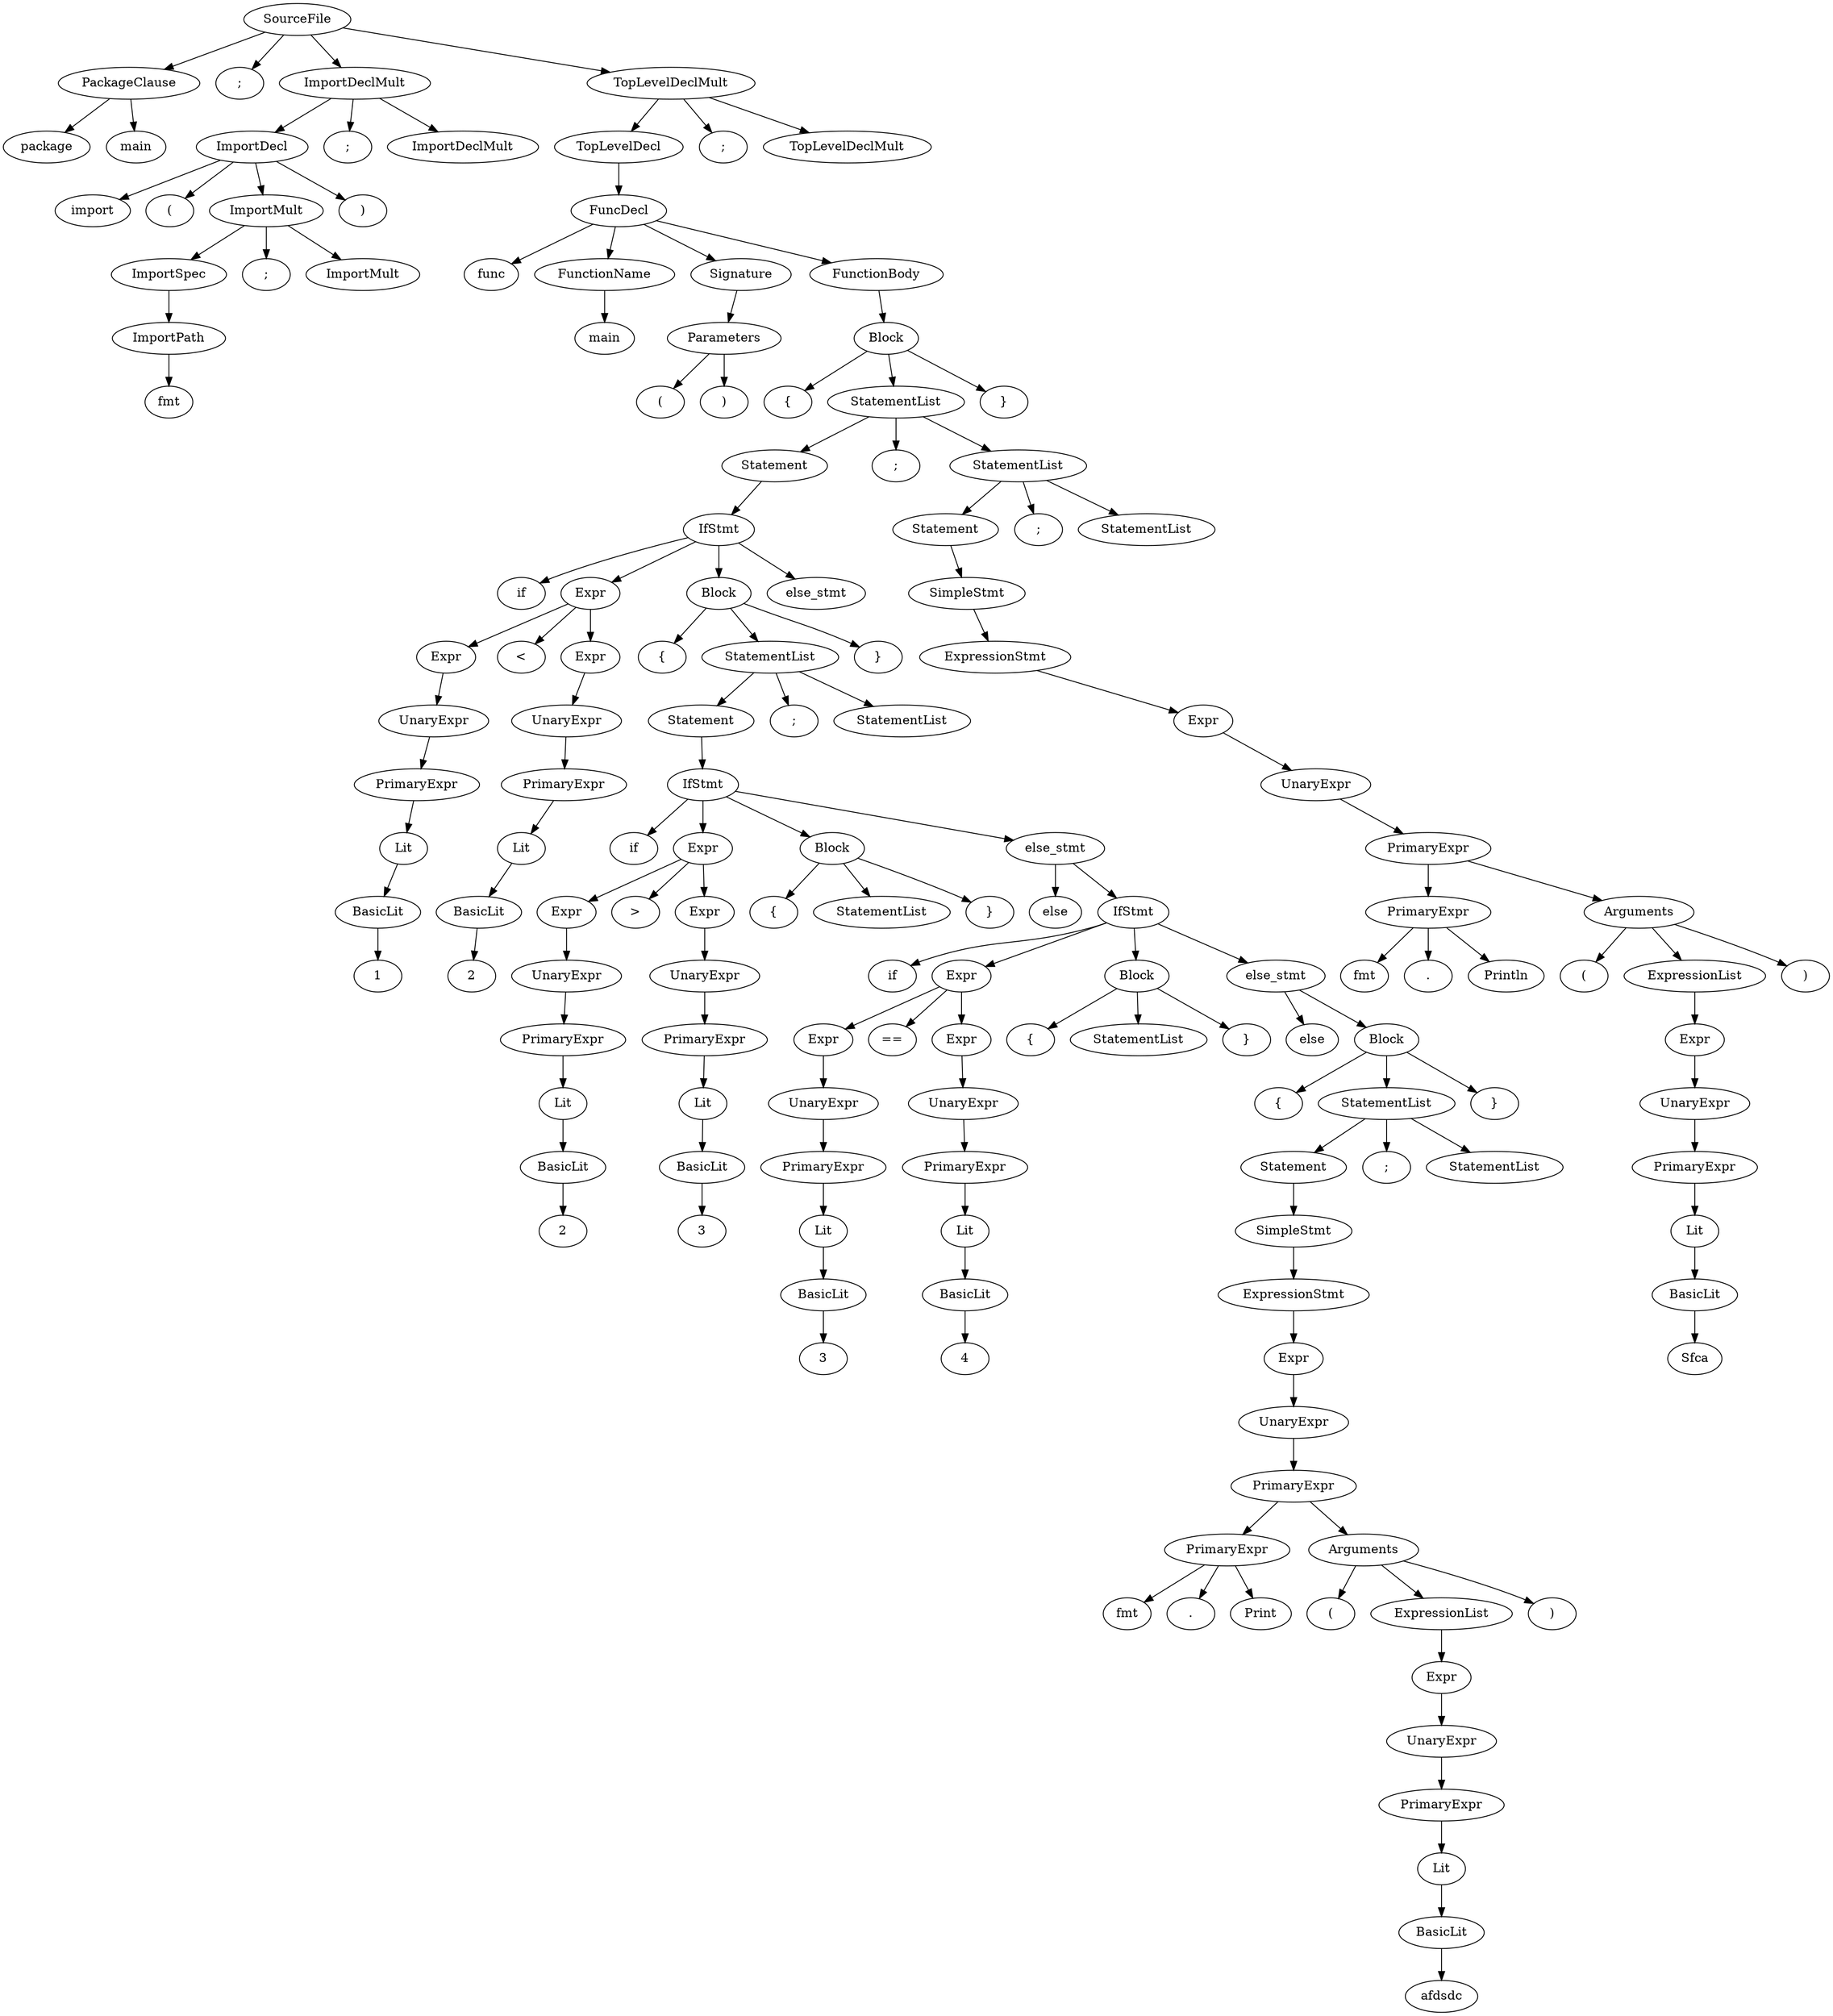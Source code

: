 digraph ParseTree {
0[label="SourceFile"]; 1[label="PackageClause"]; 0->1 ;
1[label="PackageClause"]; 2[label="package"]; 1->2 ;
1[label="PackageClause"]; 3[label="main"]; 1->3 ;
0[label="SourceFile"]; 4[label=";"]; 0->4 ;
0[label="SourceFile"]; 5[label="ImportDeclMult"]; 0->5 ;
5[label="ImportDeclMult"]; 6[label="ImportDecl"]; 5->6 ;
6[label="ImportDecl"]; 7[label="import"]; 6->7 ;
6[label="ImportDecl"]; 8[label="("]; 6->8 ;
6[label="ImportDecl"]; 9[label="ImportMult"]; 6->9 ;
9[label="ImportMult"]; 10[label="ImportSpec"]; 9->10 ;
10[label="ImportSpec"]; 11[label="ImportPath"]; 10->11 ;
11[label="ImportPath"]; 12[label="fmt"]; 11->12 ;
9[label="ImportMult"]; 13[label=";"]; 9->13 ;
9[label="ImportMult"]; 14[label="ImportMult"]; 9->14 ;
6[label="ImportDecl"]; 15[label=")"]; 6->15 ;
5[label="ImportDeclMult"]; 16[label=";"]; 5->16 ;
5[label="ImportDeclMult"]; 17[label="ImportDeclMult"]; 5->17 ;
0[label="SourceFile"]; 18[label="TopLevelDeclMult"]; 0->18 ;
18[label="TopLevelDeclMult"]; 19[label="TopLevelDecl"]; 18->19 ;
19[label="TopLevelDecl"]; 20[label="FuncDecl"]; 19->20 ;
20[label="FuncDecl"]; 21[label="func"]; 20->21 ;
20[label="FuncDecl"]; 22[label="FunctionName"]; 20->22 ;
22[label="FunctionName"]; 23[label="main"]; 22->23 ;
20[label="FuncDecl"]; 24[label="Signature"]; 20->24 ;
24[label="Signature"]; 25[label="Parameters"]; 24->25 ;
25[label="Parameters"]; 26[label="("]; 25->26 ;
25[label="Parameters"]; 27[label=")"]; 25->27 ;
20[label="FuncDecl"]; 28[label="FunctionBody"]; 20->28 ;
28[label="FunctionBody"]; 29[label="Block"]; 28->29 ;
29[label="Block"]; 30[label="{"]; 29->30 ;
29[label="Block"]; 31[label="StatementList"]; 29->31 ;
31[label="StatementList"]; 32[label="Statement"]; 31->32 ;
32[label="Statement"]; 33[label="IfStmt"]; 32->33 ;
33[label="IfStmt"]; 34[label="if"]; 33->34 ;
33[label="IfStmt"]; 35[label="Expr"]; 33->35 ;
35[label="Expr"]; 36[label="Expr"]; 35->36 ;
36[label="Expr"]; 37[label="UnaryExpr"]; 36->37 ;
37[label="UnaryExpr"]; 38[label="PrimaryExpr"]; 37->38 ;
38[label="PrimaryExpr"]; 39[label="Lit"]; 38->39 ;
39[label="Lit"]; 40[label="BasicLit"]; 39->40 ;
40[label="BasicLit"]; 41[label="1"]; 40->41 ;
35[label="Expr"]; 42[label="<"]; 35->42 ;
35[label="Expr"]; 43[label="Expr"]; 35->43 ;
43[label="Expr"]; 44[label="UnaryExpr"]; 43->44 ;
44[label="UnaryExpr"]; 45[label="PrimaryExpr"]; 44->45 ;
45[label="PrimaryExpr"]; 46[label="Lit"]; 45->46 ;
46[label="Lit"]; 47[label="BasicLit"]; 46->47 ;
47[label="BasicLit"]; 48[label="2"]; 47->48 ;
33[label="IfStmt"]; 49[label="Block"]; 33->49 ;
49[label="Block"]; 50[label="{"]; 49->50 ;
49[label="Block"]; 51[label="StatementList"]; 49->51 ;
51[label="StatementList"]; 52[label="Statement"]; 51->52 ;
52[label="Statement"]; 53[label="IfStmt"]; 52->53 ;
53[label="IfStmt"]; 54[label="if"]; 53->54 ;
53[label="IfStmt"]; 55[label="Expr"]; 53->55 ;
55[label="Expr"]; 56[label="Expr"]; 55->56 ;
56[label="Expr"]; 57[label="UnaryExpr"]; 56->57 ;
57[label="UnaryExpr"]; 58[label="PrimaryExpr"]; 57->58 ;
58[label="PrimaryExpr"]; 59[label="Lit"]; 58->59 ;
59[label="Lit"]; 60[label="BasicLit"]; 59->60 ;
60[label="BasicLit"]; 61[label="2"]; 60->61 ;
55[label="Expr"]; 62[label=">"]; 55->62 ;
55[label="Expr"]; 63[label="Expr"]; 55->63 ;
63[label="Expr"]; 64[label="UnaryExpr"]; 63->64 ;
64[label="UnaryExpr"]; 65[label="PrimaryExpr"]; 64->65 ;
65[label="PrimaryExpr"]; 66[label="Lit"]; 65->66 ;
66[label="Lit"]; 67[label="BasicLit"]; 66->67 ;
67[label="BasicLit"]; 68[label="3"]; 67->68 ;
53[label="IfStmt"]; 69[label="Block"]; 53->69 ;
69[label="Block"]; 70[label="{"]; 69->70 ;
69[label="Block"]; 71[label="StatementList"]; 69->71 ;
69[label="Block"]; 72[label="}"]; 69->72 ;
53[label="IfStmt"]; 73[label="else_stmt"]; 53->73 ;
73[label="else_stmt"]; 74[label="else"]; 73->74 ;
73[label="else_stmt"]; 75[label="IfStmt"]; 73->75 ;
75[label="IfStmt"]; 76[label="if"]; 75->76 ;
75[label="IfStmt"]; 77[label="Expr"]; 75->77 ;
77[label="Expr"]; 78[label="Expr"]; 77->78 ;
78[label="Expr"]; 79[label="UnaryExpr"]; 78->79 ;
79[label="UnaryExpr"]; 80[label="PrimaryExpr"]; 79->80 ;
80[label="PrimaryExpr"]; 81[label="Lit"]; 80->81 ;
81[label="Lit"]; 82[label="BasicLit"]; 81->82 ;
82[label="BasicLit"]; 83[label="3"]; 82->83 ;
77[label="Expr"]; 84[label="=="]; 77->84 ;
77[label="Expr"]; 85[label="Expr"]; 77->85 ;
85[label="Expr"]; 86[label="UnaryExpr"]; 85->86 ;
86[label="UnaryExpr"]; 87[label="PrimaryExpr"]; 86->87 ;
87[label="PrimaryExpr"]; 88[label="Lit"]; 87->88 ;
88[label="Lit"]; 89[label="BasicLit"]; 88->89 ;
89[label="BasicLit"]; 90[label="4"]; 89->90 ;
75[label="IfStmt"]; 91[label="Block"]; 75->91 ;
91[label="Block"]; 92[label="{"]; 91->92 ;
91[label="Block"]; 93[label="StatementList"]; 91->93 ;
91[label="Block"]; 94[label="}"]; 91->94 ;
75[label="IfStmt"]; 95[label="else_stmt"]; 75->95 ;
95[label="else_stmt"]; 96[label="else"]; 95->96 ;
95[label="else_stmt"]; 97[label="Block"]; 95->97 ;
97[label="Block"]; 98[label="{"]; 97->98 ;
97[label="Block"]; 99[label="StatementList"]; 97->99 ;
99[label="StatementList"]; 100[label="Statement"]; 99->100 ;
100[label="Statement"]; 101[label="SimpleStmt"]; 100->101 ;
101[label="SimpleStmt"]; 102[label="ExpressionStmt"]; 101->102 ;
102[label="ExpressionStmt"]; 103[label="Expr"]; 102->103 ;
103[label="Expr"]; 104[label="UnaryExpr"]; 103->104 ;
104[label="UnaryExpr"]; 105[label="PrimaryExpr"]; 104->105 ;
105[label="PrimaryExpr"]; 106[label="PrimaryExpr"]; 105->106 ;
106[label="PrimaryExpr"]; 107[label="fmt"]; 106->107 ;
106[label="PrimaryExpr"]; 108[label="."]; 106->108 ;
106[label="PrimaryExpr"]; 109[label="Print"]; 106->109 ;
105[label="PrimaryExpr"]; 110[label="Arguments"]; 105->110 ;
110[label="Arguments"]; 111[label="("]; 110->111 ;
110[label="Arguments"]; 112[label="ExpressionList"]; 110->112 ;
112[label="ExpressionList"]; 113[label="Expr"]; 112->113 ;
113[label="Expr"]; 114[label="UnaryExpr"]; 113->114 ;
114[label="UnaryExpr"]; 115[label="PrimaryExpr"]; 114->115 ;
115[label="PrimaryExpr"]; 116[label="Lit"]; 115->116 ;
116[label="Lit"]; 117[label="BasicLit"]; 116->117 ;
117[label="BasicLit"]; 118[label="afdsdc"]; 117->118 ;
110[label="Arguments"]; 119[label=")"]; 110->119 ;
99[label="StatementList"]; 120[label=";"]; 99->120 ;
99[label="StatementList"]; 121[label="StatementList"]; 99->121 ;
97[label="Block"]; 122[label="}"]; 97->122 ;
51[label="StatementList"]; 123[label=";"]; 51->123 ;
51[label="StatementList"]; 124[label="StatementList"]; 51->124 ;
49[label="Block"]; 125[label="}"]; 49->125 ;
33[label="IfStmt"]; 126[label="else_stmt"]; 33->126 ;
31[label="StatementList"]; 127[label=";"]; 31->127 ;
31[label="StatementList"]; 128[label="StatementList"]; 31->128 ;
128[label="StatementList"]; 129[label="Statement"]; 128->129 ;
129[label="Statement"]; 130[label="SimpleStmt"]; 129->130 ;
130[label="SimpleStmt"]; 131[label="ExpressionStmt"]; 130->131 ;
131[label="ExpressionStmt"]; 132[label="Expr"]; 131->132 ;
132[label="Expr"]; 133[label="UnaryExpr"]; 132->133 ;
133[label="UnaryExpr"]; 134[label="PrimaryExpr"]; 133->134 ;
134[label="PrimaryExpr"]; 135[label="PrimaryExpr"]; 134->135 ;
135[label="PrimaryExpr"]; 136[label="fmt"]; 135->136 ;
135[label="PrimaryExpr"]; 137[label="."]; 135->137 ;
135[label="PrimaryExpr"]; 138[label="Println"]; 135->138 ;
134[label="PrimaryExpr"]; 139[label="Arguments"]; 134->139 ;
139[label="Arguments"]; 140[label="("]; 139->140 ;
139[label="Arguments"]; 141[label="ExpressionList"]; 139->141 ;
141[label="ExpressionList"]; 142[label="Expr"]; 141->142 ;
142[label="Expr"]; 143[label="UnaryExpr"]; 142->143 ;
143[label="UnaryExpr"]; 144[label="PrimaryExpr"]; 143->144 ;
144[label="PrimaryExpr"]; 145[label="Lit"]; 144->145 ;
145[label="Lit"]; 146[label="BasicLit"]; 145->146 ;
146[label="BasicLit"]; 147[label="Sfca"]; 146->147 ;
139[label="Arguments"]; 148[label=")"]; 139->148 ;
128[label="StatementList"]; 149[label=";"]; 128->149 ;
128[label="StatementList"]; 150[label="StatementList"]; 128->150 ;
29[label="Block"]; 151[label="}"]; 29->151 ;
18[label="TopLevelDeclMult"]; 152[label=";"]; 18->152 ;
18[label="TopLevelDeclMult"]; 153[label="TopLevelDeclMult"]; 18->153 ;
}